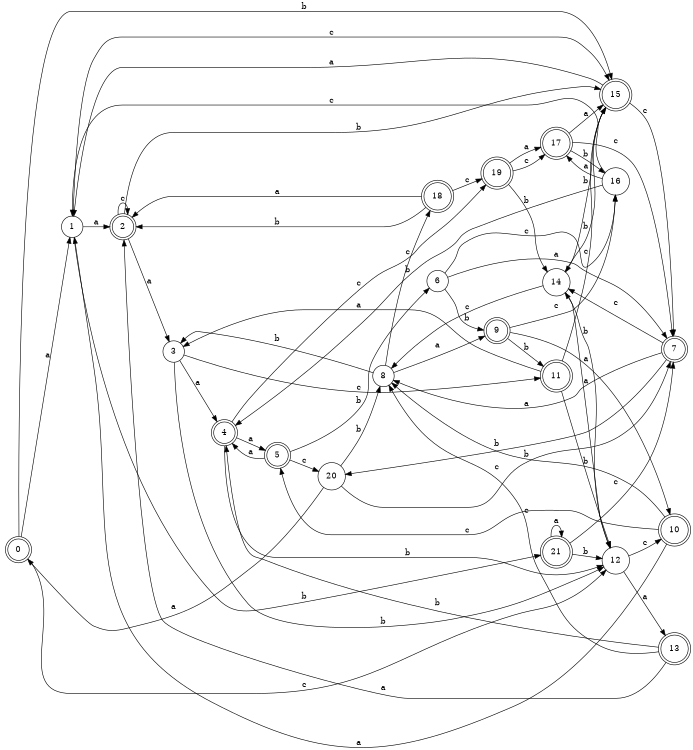 digraph n18_1 {
__start0 [label="" shape="none"];

rankdir=LR;
size="8,5";

s0 [style="rounded,filled", color="black", fillcolor="white" shape="doublecircle", label="0"];
s1 [style="filled", color="black", fillcolor="white" shape="circle", label="1"];
s2 [style="rounded,filled", color="black", fillcolor="white" shape="doublecircle", label="2"];
s3 [style="filled", color="black", fillcolor="white" shape="circle", label="3"];
s4 [style="rounded,filled", color="black", fillcolor="white" shape="doublecircle", label="4"];
s5 [style="rounded,filled", color="black", fillcolor="white" shape="doublecircle", label="5"];
s6 [style="filled", color="black", fillcolor="white" shape="circle", label="6"];
s7 [style="rounded,filled", color="black", fillcolor="white" shape="doublecircle", label="7"];
s8 [style="filled", color="black", fillcolor="white" shape="circle", label="8"];
s9 [style="rounded,filled", color="black", fillcolor="white" shape="doublecircle", label="9"];
s10 [style="rounded,filled", color="black", fillcolor="white" shape="doublecircle", label="10"];
s11 [style="rounded,filled", color="black", fillcolor="white" shape="doublecircle", label="11"];
s12 [style="filled", color="black", fillcolor="white" shape="circle", label="12"];
s13 [style="rounded,filled", color="black", fillcolor="white" shape="doublecircle", label="13"];
s14 [style="filled", color="black", fillcolor="white" shape="circle", label="14"];
s15 [style="rounded,filled", color="black", fillcolor="white" shape="doublecircle", label="15"];
s16 [style="filled", color="black", fillcolor="white" shape="circle", label="16"];
s17 [style="rounded,filled", color="black", fillcolor="white" shape="doublecircle", label="17"];
s18 [style="rounded,filled", color="black", fillcolor="white" shape="doublecircle", label="18"];
s19 [style="rounded,filled", color="black", fillcolor="white" shape="doublecircle", label="19"];
s20 [style="filled", color="black", fillcolor="white" shape="circle", label="20"];
s21 [style="rounded,filled", color="black", fillcolor="white" shape="doublecircle", label="21"];
s0 -> s1 [label="a"];
s0 -> s15 [label="b"];
s0 -> s12 [label="c"];
s1 -> s2 [label="a"];
s1 -> s21 [label="b"];
s1 -> s15 [label="c"];
s2 -> s3 [label="a"];
s2 -> s15 [label="b"];
s2 -> s2 [label="c"];
s3 -> s4 [label="a"];
s3 -> s12 [label="b"];
s3 -> s11 [label="c"];
s4 -> s5 [label="a"];
s4 -> s12 [label="b"];
s4 -> s19 [label="c"];
s5 -> s4 [label="a"];
s5 -> s6 [label="b"];
s5 -> s20 [label="c"];
s6 -> s7 [label="a"];
s6 -> s9 [label="b"];
s6 -> s16 [label="c"];
s7 -> s8 [label="a"];
s7 -> s20 [label="b"];
s7 -> s14 [label="c"];
s8 -> s9 [label="a"];
s8 -> s3 [label="b"];
s8 -> s18 [label="c"];
s9 -> s10 [label="a"];
s9 -> s11 [label="b"];
s9 -> s16 [label="c"];
s10 -> s1 [label="a"];
s10 -> s8 [label="b"];
s10 -> s5 [label="c"];
s11 -> s3 [label="a"];
s11 -> s12 [label="b"];
s11 -> s15 [label="c"];
s12 -> s13 [label="a"];
s12 -> s14 [label="b"];
s12 -> s10 [label="c"];
s13 -> s2 [label="a"];
s13 -> s4 [label="b"];
s13 -> s8 [label="c"];
s14 -> s12 [label="a"];
s14 -> s15 [label="b"];
s14 -> s8 [label="c"];
s15 -> s1 [label="a"];
s15 -> s14 [label="b"];
s15 -> s7 [label="c"];
s16 -> s17 [label="a"];
s16 -> s4 [label="b"];
s16 -> s1 [label="c"];
s17 -> s15 [label="a"];
s17 -> s16 [label="b"];
s17 -> s7 [label="c"];
s18 -> s2 [label="a"];
s18 -> s2 [label="b"];
s18 -> s19 [label="c"];
s19 -> s17 [label="a"];
s19 -> s14 [label="b"];
s19 -> s17 [label="c"];
s20 -> s0 [label="a"];
s20 -> s8 [label="b"];
s20 -> s7 [label="c"];
s21 -> s21 [label="a"];
s21 -> s12 [label="b"];
s21 -> s7 [label="c"];

}